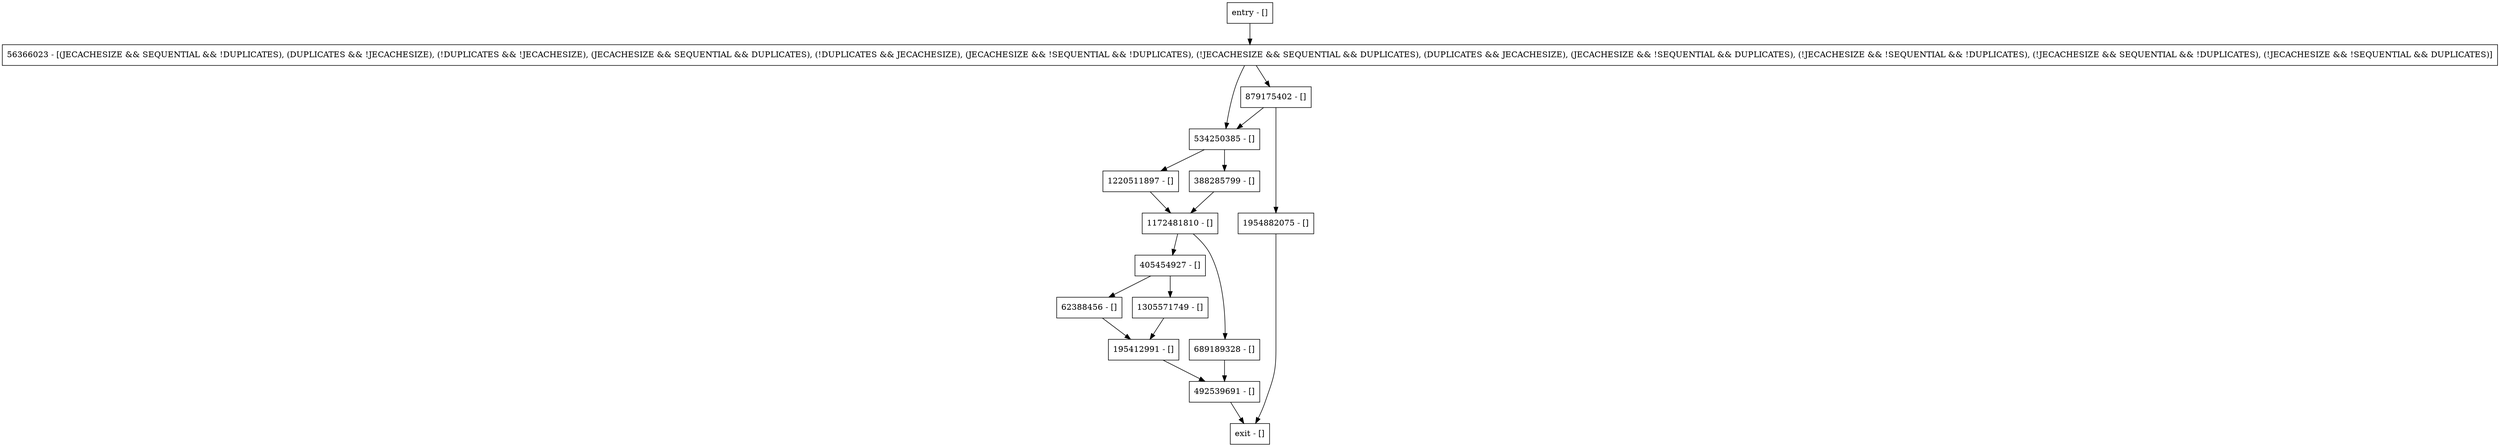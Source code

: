 digraph updateRecord {
node [shape=record];
195412991 [label="195412991 - []"];
534250385 [label="534250385 - []"];
1954882075 [label="1954882075 - []"];
1220511897 [label="1220511897 - []"];
405454927 [label="405454927 - []"];
1172481810 [label="1172481810 - []"];
entry [label="entry - []"];
exit [label="exit - []"];
62388456 [label="62388456 - []"];
1305571749 [label="1305571749 - []"];
56366023 [label="56366023 - [(JECACHESIZE && SEQUENTIAL && !DUPLICATES), (DUPLICATES && !JECACHESIZE), (!DUPLICATES && !JECACHESIZE), (JECACHESIZE && SEQUENTIAL && DUPLICATES), (!DUPLICATES && JECACHESIZE), (JECACHESIZE && !SEQUENTIAL && !DUPLICATES), (!JECACHESIZE && SEQUENTIAL && DUPLICATES), (DUPLICATES && JECACHESIZE), (JECACHESIZE && !SEQUENTIAL && DUPLICATES), (!JECACHESIZE && !SEQUENTIAL && !DUPLICATES), (!JECACHESIZE && SEQUENTIAL && !DUPLICATES), (!JECACHESIZE && !SEQUENTIAL && DUPLICATES)]"];
879175402 [label="879175402 - []"];
388285799 [label="388285799 - []"];
492539691 [label="492539691 - []"];
689189328 [label="689189328 - []"];
entry;
exit;
195412991 -> 492539691;
534250385 -> 388285799;
534250385 -> 1220511897;
1954882075 -> exit;
1220511897 -> 1172481810;
405454927 -> 62388456;
405454927 -> 1305571749;
1172481810 -> 405454927;
1172481810 -> 689189328;
entry -> 56366023;
62388456 -> 195412991;
1305571749 -> 195412991;
56366023 -> 534250385;
56366023 -> 879175402;
879175402 -> 534250385;
879175402 -> 1954882075;
388285799 -> 1172481810;
492539691 -> exit;
689189328 -> 492539691;
}
